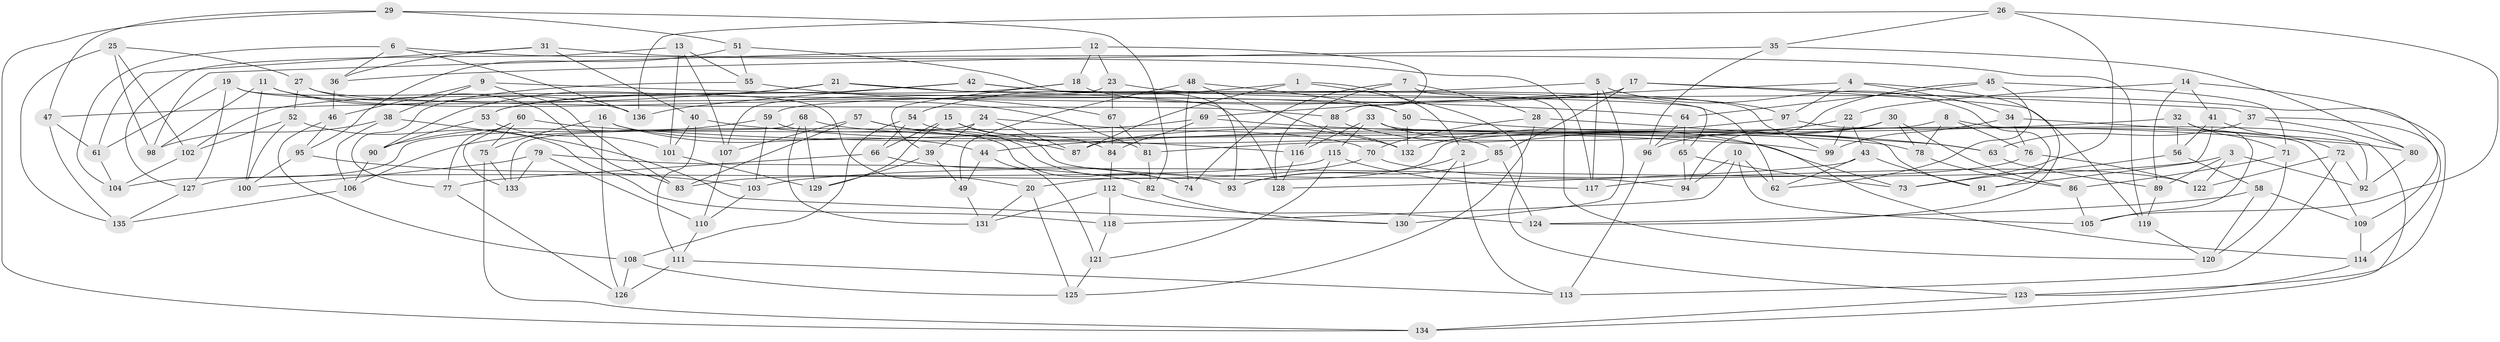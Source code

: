 // Generated by graph-tools (version 1.1) at 2025/57/03/09/25 04:57:34]
// undirected, 136 vertices, 272 edges
graph export_dot {
graph [start="1"]
  node [color=gray90,style=filled];
  1;
  2;
  3;
  4;
  5;
  6;
  7;
  8;
  9;
  10;
  11;
  12;
  13;
  14;
  15;
  16;
  17;
  18;
  19;
  20;
  21;
  22;
  23;
  24;
  25;
  26;
  27;
  28;
  29;
  30;
  31;
  32;
  33;
  34;
  35;
  36;
  37;
  38;
  39;
  40;
  41;
  42;
  43;
  44;
  45;
  46;
  47;
  48;
  49;
  50;
  51;
  52;
  53;
  54;
  55;
  56;
  57;
  58;
  59;
  60;
  61;
  62;
  63;
  64;
  65;
  66;
  67;
  68;
  69;
  70;
  71;
  72;
  73;
  74;
  75;
  76;
  77;
  78;
  79;
  80;
  81;
  82;
  83;
  84;
  85;
  86;
  87;
  88;
  89;
  90;
  91;
  92;
  93;
  94;
  95;
  96;
  97;
  98;
  99;
  100;
  101;
  102;
  103;
  104;
  105;
  106;
  107;
  108;
  109;
  110;
  111;
  112;
  113;
  114;
  115;
  116;
  117;
  118;
  119;
  120;
  121;
  122;
  123;
  124;
  125;
  126;
  127;
  128;
  129;
  130;
  131;
  132;
  133;
  134;
  135;
  136;
  1 -- 123;
  1 -- 2;
  1 -- 87;
  1 -- 54;
  2 -- 130;
  2 -- 93;
  2 -- 113;
  3 -- 89;
  3 -- 92;
  3 -- 103;
  3 -- 122;
  4 -- 124;
  4 -- 69;
  4 -- 34;
  4 -- 97;
  5 -- 130;
  5 -- 117;
  5 -- 59;
  5 -- 91;
  6 -- 119;
  6 -- 36;
  6 -- 104;
  6 -- 136;
  7 -- 120;
  7 -- 128;
  7 -- 28;
  7 -- 74;
  8 -- 20;
  8 -- 78;
  8 -- 76;
  8 -- 92;
  9 -- 83;
  9 -- 64;
  9 -- 38;
  9 -- 46;
  10 -- 105;
  10 -- 118;
  10 -- 94;
  10 -- 62;
  11 -- 81;
  11 -- 136;
  11 -- 100;
  11 -- 98;
  12 -- 88;
  12 -- 23;
  12 -- 18;
  12 -- 98;
  13 -- 101;
  13 -- 55;
  13 -- 127;
  13 -- 107;
  14 -- 41;
  14 -- 89;
  14 -- 22;
  14 -- 123;
  15 -- 129;
  15 -- 94;
  15 -- 66;
  15 -- 84;
  16 -- 75;
  16 -- 70;
  16 -- 44;
  16 -- 126;
  17 -- 119;
  17 -- 85;
  17 -- 102;
  17 -- 37;
  18 -- 97;
  18 -- 39;
  18 -- 53;
  19 -- 61;
  19 -- 50;
  19 -- 127;
  19 -- 20;
  20 -- 131;
  20 -- 125;
  21 -- 90;
  21 -- 128;
  21 -- 47;
  21 -- 62;
  22 -- 81;
  22 -- 43;
  22 -- 99;
  23 -- 109;
  23 -- 107;
  23 -- 67;
  24 -- 87;
  24 -- 132;
  24 -- 104;
  24 -- 39;
  25 -- 27;
  25 -- 98;
  25 -- 102;
  25 -- 135;
  26 -- 73;
  26 -- 105;
  26 -- 136;
  26 -- 35;
  27 -- 88;
  27 -- 83;
  27 -- 52;
  28 -- 63;
  28 -- 125;
  28 -- 70;
  29 -- 47;
  29 -- 51;
  29 -- 82;
  29 -- 134;
  30 -- 87;
  30 -- 78;
  30 -- 86;
  30 -- 96;
  31 -- 40;
  31 -- 117;
  31 -- 61;
  31 -- 36;
  32 -- 56;
  32 -- 71;
  32 -- 44;
  32 -- 105;
  33 -- 91;
  33 -- 85;
  33 -- 115;
  33 -- 116;
  34 -- 99;
  34 -- 76;
  34 -- 134;
  35 -- 80;
  35 -- 96;
  35 -- 36;
  36 -- 46;
  37 -- 63;
  37 -- 80;
  37 -- 114;
  38 -- 106;
  38 -- 130;
  38 -- 98;
  39 -- 129;
  39 -- 49;
  40 -- 116;
  40 -- 101;
  40 -- 111;
  41 -- 56;
  41 -- 91;
  41 -- 72;
  42 -- 65;
  42 -- 53;
  42 -- 136;
  42 -- 99;
  43 -- 128;
  43 -- 62;
  43 -- 91;
  44 -- 121;
  44 -- 49;
  45 -- 71;
  45 -- 62;
  45 -- 64;
  45 -- 94;
  46 -- 95;
  46 -- 108;
  47 -- 61;
  47 -- 135;
  48 -- 132;
  48 -- 49;
  48 -- 50;
  48 -- 74;
  49 -- 131;
  50 -- 63;
  50 -- 132;
  51 -- 55;
  51 -- 95;
  51 -- 93;
  52 -- 102;
  52 -- 118;
  52 -- 100;
  53 -- 90;
  53 -- 101;
  54 -- 108;
  54 -- 66;
  54 -- 73;
  55 -- 77;
  55 -- 67;
  56 -- 73;
  56 -- 58;
  57 -- 87;
  57 -- 83;
  57 -- 107;
  57 -- 93;
  58 -- 124;
  58 -- 120;
  58 -- 109;
  59 -- 90;
  59 -- 103;
  59 -- 74;
  60 -- 75;
  60 -- 133;
  60 -- 99;
  60 -- 77;
  61 -- 104;
  63 -- 89;
  64 -- 65;
  64 -- 96;
  65 -- 94;
  65 -- 73;
  66 -- 77;
  66 -- 74;
  67 -- 81;
  67 -- 84;
  68 -- 78;
  68 -- 133;
  68 -- 129;
  68 -- 131;
  69 -- 106;
  69 -- 80;
  69 -- 84;
  70 -- 83;
  70 -- 122;
  71 -- 86;
  71 -- 120;
  72 -- 92;
  72 -- 122;
  72 -- 113;
  75 -- 133;
  75 -- 134;
  76 -- 122;
  76 -- 117;
  77 -- 126;
  78 -- 86;
  79 -- 100;
  79 -- 110;
  79 -- 82;
  79 -- 133;
  80 -- 92;
  81 -- 82;
  82 -- 130;
  84 -- 112;
  85 -- 93;
  85 -- 124;
  86 -- 105;
  88 -- 116;
  88 -- 114;
  89 -- 119;
  90 -- 106;
  95 -- 100;
  95 -- 103;
  96 -- 113;
  97 -- 109;
  97 -- 132;
  101 -- 129;
  102 -- 104;
  103 -- 110;
  106 -- 135;
  107 -- 110;
  108 -- 126;
  108 -- 125;
  109 -- 114;
  110 -- 111;
  111 -- 113;
  111 -- 126;
  112 -- 131;
  112 -- 124;
  112 -- 118;
  114 -- 123;
  115 -- 117;
  115 -- 121;
  115 -- 127;
  116 -- 128;
  118 -- 121;
  119 -- 120;
  121 -- 125;
  123 -- 134;
  127 -- 135;
}
